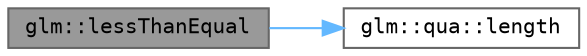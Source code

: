 digraph "glm::lessThanEqual"
{
 // LATEX_PDF_SIZE
  bgcolor="transparent";
  edge [fontname=Terminal,fontsize=10,labelfontname=Helvetica,labelfontsize=10];
  node [fontname=Terminal,fontsize=10,shape=box,height=0.2,width=0.4];
  rankdir="LR";
  Node1 [label="glm::lessThanEqual",height=0.2,width=0.4,color="gray40", fillcolor="grey60", style="filled", fontcolor="black",tooltip=" "];
  Node1 -> Node2 [color="steelblue1",style="solid"];
  Node2 [label="glm::qua::length",height=0.2,width=0.4,color="grey40", fillcolor="white", style="filled",URL="$structglm_1_1qua.html#a82d90e74a12348ae93fff26fe78b606a",tooltip="Return the count of components of a quaternion."];
}

